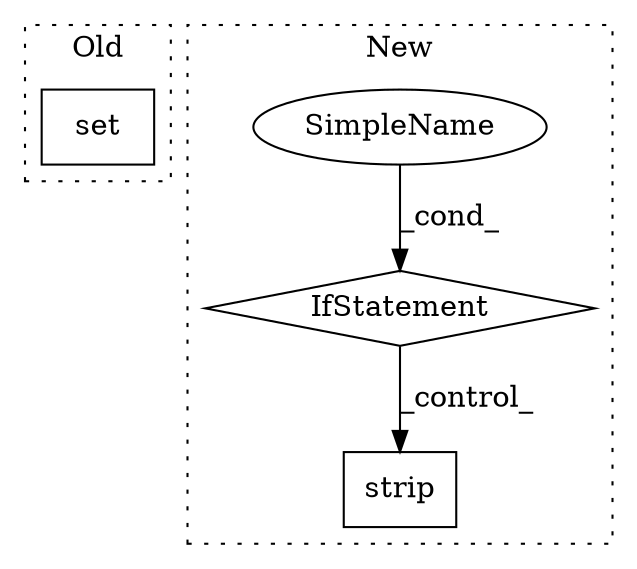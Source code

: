 digraph G {
subgraph cluster0 {
1 [label="set" a="32" s="9049,9209" l="15,-3" shape="box"];
label = "Old";
style="dotted";
}
subgraph cluster1 {
2 [label="strip" a="32" s="9061" l="7" shape="box"];
3 [label="IfStatement" a="25" s="9016,9026" l="4,2" shape="diamond"];
4 [label="SimpleName" a="42" s="9020" l="6" shape="ellipse"];
label = "New";
style="dotted";
}
3 -> 2 [label="_control_"];
4 -> 3 [label="_cond_"];
}